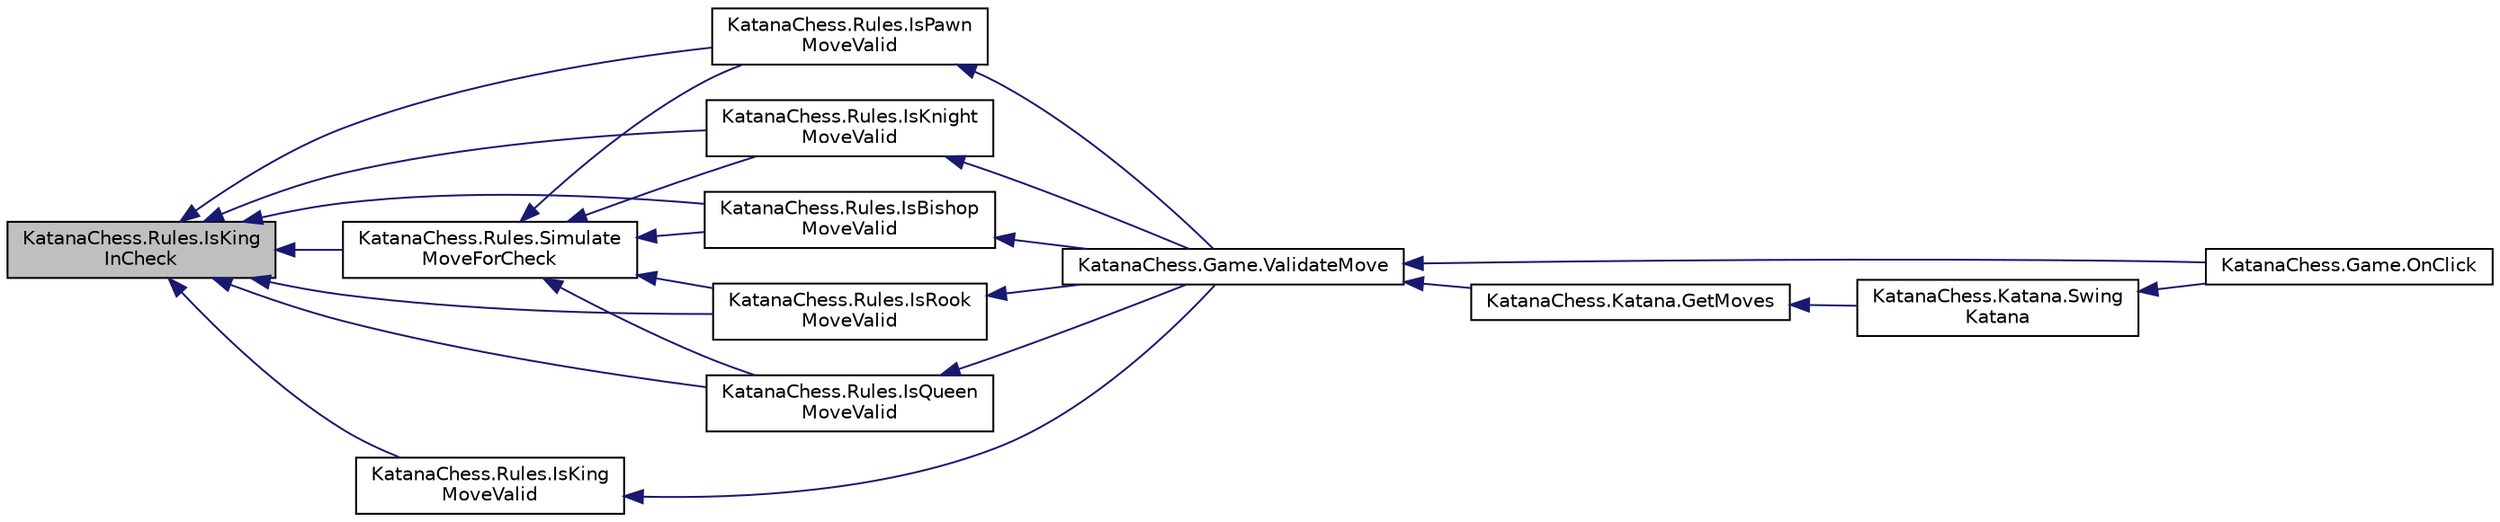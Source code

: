 digraph "KatanaChess.Rules.IsKingInCheck"
{
  edge [fontname="Helvetica",fontsize="10",labelfontname="Helvetica",labelfontsize="10"];
  node [fontname="Helvetica",fontsize="10",shape=record];
  rankdir="LR";
  Node1 [label="KatanaChess.Rules.IsKing\lInCheck",height=0.2,width=0.4,color="black", fillcolor="grey75", style="filled", fontcolor="black"];
  Node1 -> Node2 [dir="back",color="midnightblue",fontsize="10",style="solid",fontname="Helvetica"];
  Node2 [label="KatanaChess.Rules.Simulate\lMoveForCheck",height=0.2,width=0.4,color="black", fillcolor="white", style="filled",URL="$class_katana_chess_1_1_rules.html#af7d04f68eb52a201e7471a2f5ab65e80"];
  Node2 -> Node3 [dir="back",color="midnightblue",fontsize="10",style="solid",fontname="Helvetica"];
  Node3 [label="KatanaChess.Rules.IsPawn\lMoveValid",height=0.2,width=0.4,color="black", fillcolor="white", style="filled",URL="$class_katana_chess_1_1_rules.html#aaaaf3b80388d9215c70851859402d7f8"];
  Node3 -> Node4 [dir="back",color="midnightblue",fontsize="10",style="solid",fontname="Helvetica"];
  Node4 [label="KatanaChess.Game.ValidateMove",height=0.2,width=0.4,color="black", fillcolor="white", style="filled",URL="$class_katana_chess_1_1_game.html#a76ef6416a84152c22552f276888d6b0f"];
  Node4 -> Node5 [dir="back",color="midnightblue",fontsize="10",style="solid",fontname="Helvetica"];
  Node5 [label="KatanaChess.Game.OnClick",height=0.2,width=0.4,color="black", fillcolor="white", style="filled",URL="$class_katana_chess_1_1_game.html#abb1645b3297eae51c6ad9dabcea74830"];
  Node4 -> Node6 [dir="back",color="midnightblue",fontsize="10",style="solid",fontname="Helvetica"];
  Node6 [label="KatanaChess.Katana.GetMoves",height=0.2,width=0.4,color="black", fillcolor="white", style="filled",URL="$class_katana_chess_1_1_katana.html#afe90b27349c5692d0ede318412b86e53"];
  Node6 -> Node7 [dir="back",color="midnightblue",fontsize="10",style="solid",fontname="Helvetica"];
  Node7 [label="KatanaChess.Katana.Swing\lKatana",height=0.2,width=0.4,color="black", fillcolor="white", style="filled",URL="$class_katana_chess_1_1_katana.html#a644eb213fa8655b5bd65a309030bcc40"];
  Node7 -> Node5 [dir="back",color="midnightblue",fontsize="10",style="solid",fontname="Helvetica"];
  Node2 -> Node8 [dir="back",color="midnightblue",fontsize="10",style="solid",fontname="Helvetica"];
  Node8 [label="KatanaChess.Rules.IsKnight\lMoveValid",height=0.2,width=0.4,color="black", fillcolor="white", style="filled",URL="$class_katana_chess_1_1_rules.html#ad10c45d66335b0e78dd7f3d818cb0416"];
  Node8 -> Node4 [dir="back",color="midnightblue",fontsize="10",style="solid",fontname="Helvetica"];
  Node2 -> Node9 [dir="back",color="midnightblue",fontsize="10",style="solid",fontname="Helvetica"];
  Node9 [label="KatanaChess.Rules.IsBishop\lMoveValid",height=0.2,width=0.4,color="black", fillcolor="white", style="filled",URL="$class_katana_chess_1_1_rules.html#a7d955eb6c21100fc020f6f3375dc8285"];
  Node9 -> Node4 [dir="back",color="midnightblue",fontsize="10",style="solid",fontname="Helvetica"];
  Node2 -> Node10 [dir="back",color="midnightblue",fontsize="10",style="solid",fontname="Helvetica"];
  Node10 [label="KatanaChess.Rules.IsRook\lMoveValid",height=0.2,width=0.4,color="black", fillcolor="white", style="filled",URL="$class_katana_chess_1_1_rules.html#a569d1a0ef53473f013a49f745abfe2b6"];
  Node10 -> Node4 [dir="back",color="midnightblue",fontsize="10",style="solid",fontname="Helvetica"];
  Node2 -> Node11 [dir="back",color="midnightblue",fontsize="10",style="solid",fontname="Helvetica"];
  Node11 [label="KatanaChess.Rules.IsQueen\lMoveValid",height=0.2,width=0.4,color="black", fillcolor="white", style="filled",URL="$class_katana_chess_1_1_rules.html#a10d4db56c6074f6e5f19eab80b4c6d13"];
  Node11 -> Node4 [dir="back",color="midnightblue",fontsize="10",style="solid",fontname="Helvetica"];
  Node1 -> Node3 [dir="back",color="midnightblue",fontsize="10",style="solid",fontname="Helvetica"];
  Node1 -> Node8 [dir="back",color="midnightblue",fontsize="10",style="solid",fontname="Helvetica"];
  Node1 -> Node9 [dir="back",color="midnightblue",fontsize="10",style="solid",fontname="Helvetica"];
  Node1 -> Node10 [dir="back",color="midnightblue",fontsize="10",style="solid",fontname="Helvetica"];
  Node1 -> Node11 [dir="back",color="midnightblue",fontsize="10",style="solid",fontname="Helvetica"];
  Node1 -> Node12 [dir="back",color="midnightblue",fontsize="10",style="solid",fontname="Helvetica"];
  Node12 [label="KatanaChess.Rules.IsKing\lMoveValid",height=0.2,width=0.4,color="black", fillcolor="white", style="filled",URL="$class_katana_chess_1_1_rules.html#aa9805bc25b39e556a277bf937b9673b9"];
  Node12 -> Node4 [dir="back",color="midnightblue",fontsize="10",style="solid",fontname="Helvetica"];
}
